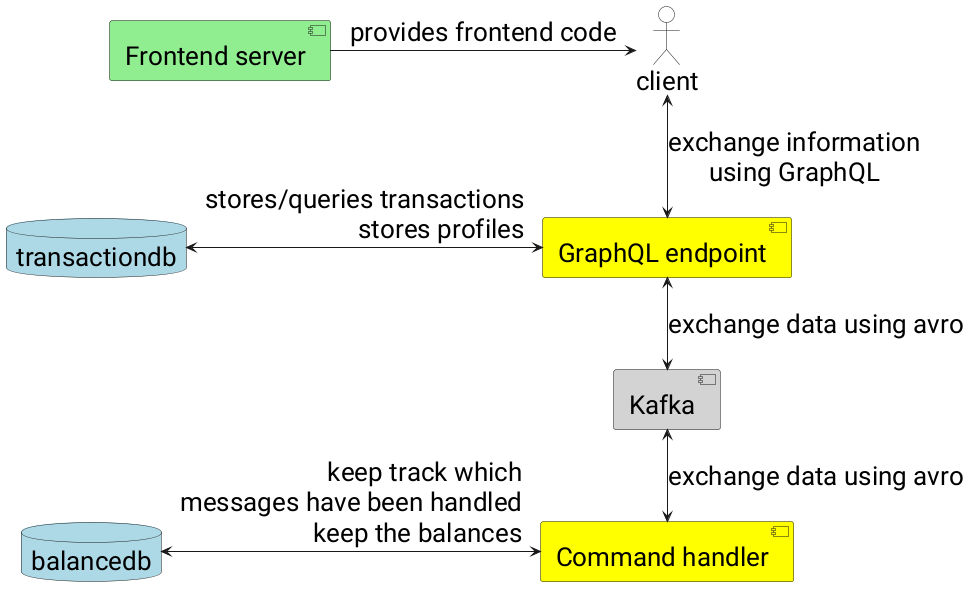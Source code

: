 @startuml
skinparam shadowing false
skinparam defaultFontName Roboto
skinparam defaultFontSize 26

database balancedb as pgb #LightBlue
database transactiondb as pgt #LightBlue
[Kafka] as ka #LightGrey
[Command handler] as ch #Yellow
[GraphQL endpoint] as ge #Yellow
[Frontend server] as fs #LightGreen
actor client as cl #White

pgb <-> ch : keep track which\rmessages have been handled\nkeep the balances
pgt <-> ge : stores/queries transactions\rstores profiles
fs -> cl : provides frontend code
cl <--> ge : exchange information\nusing GraphQL
ch <-up-> ka : exchange data using avro
ge <--> ka : exchange data using avro


@enduml